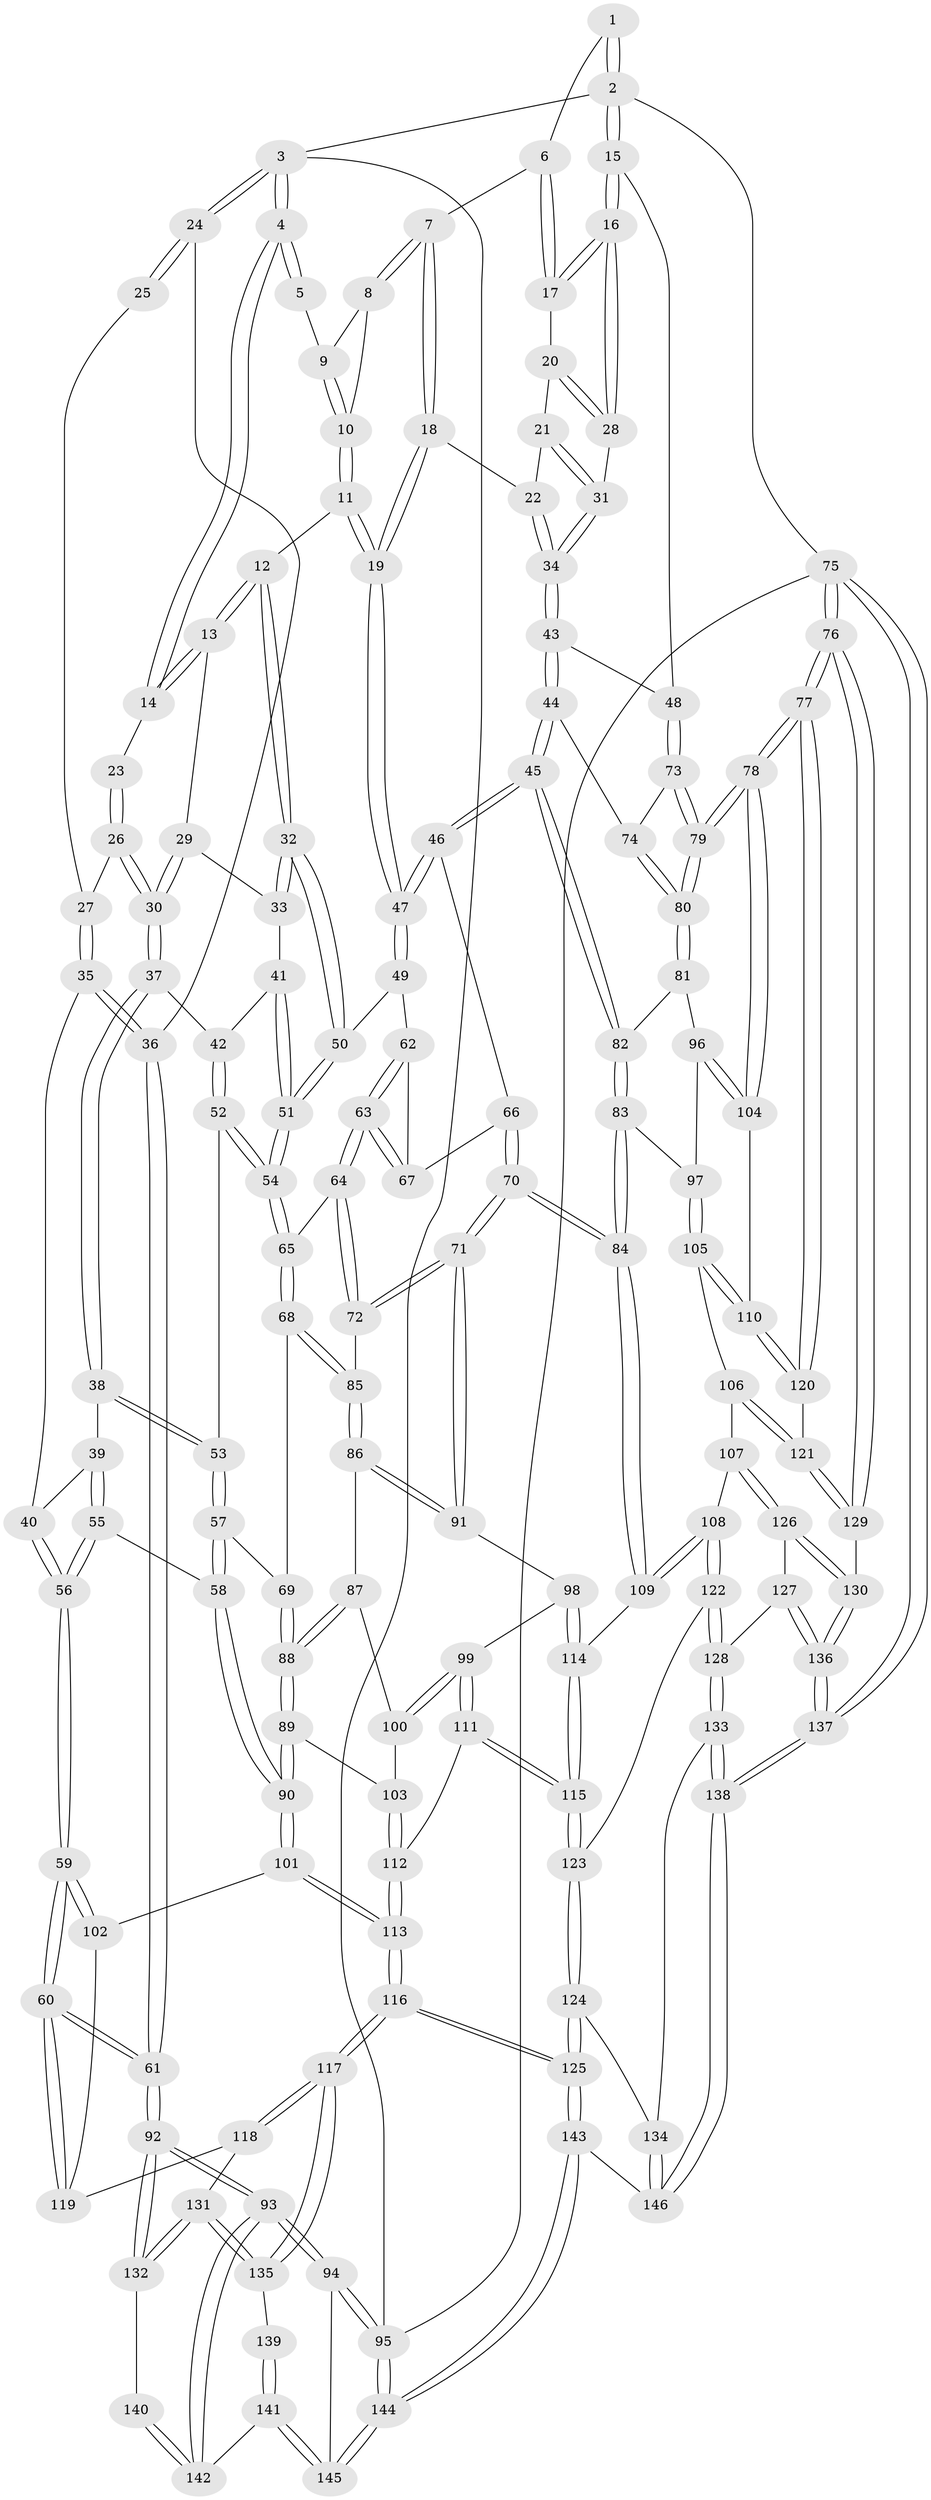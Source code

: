 // Generated by graph-tools (version 1.1) at 2025/51/03/09/25 03:51:03]
// undirected, 146 vertices, 362 edges
graph export_dot {
graph [start="1"]
  node [color=gray90,style=filled];
  1 [pos="+0.8438891609816621+0"];
  2 [pos="+1+0"];
  3 [pos="+0+0"];
  4 [pos="+0.37881160843085776+0"];
  5 [pos="+0.5063646338574325+0"];
  6 [pos="+0.8003510405284513+0"];
  7 [pos="+0.7551916926214193+0.04465564326585424"];
  8 [pos="+0.7340512530582557+0.04560931697051208"];
  9 [pos="+0.6141908213800481+0"];
  10 [pos="+0.6629569389837082+0.06643716920030927"];
  11 [pos="+0.6179266511952286+0.14956243639706363"];
  12 [pos="+0.5275826605832873+0.15590211720600466"];
  13 [pos="+0.38316098652816594+0"];
  14 [pos="+0.3787250141858205+0"];
  15 [pos="+1+0.05696511933381624"];
  16 [pos="+1+0.13498600422964915"];
  17 [pos="+0.8436954052852073+0.05551981663237525"];
  18 [pos="+0.7412689945518313+0.181611671934356"];
  19 [pos="+0.72739967502805+0.1954385173423326"];
  20 [pos="+0.8289836511761041+0.12231451909480782"];
  21 [pos="+0.8138514181034321+0.1476289259199485"];
  22 [pos="+0.7698954346308743+0.17491022110964702"];
  23 [pos="+0.11340823428449588+0.0728884660264841"];
  24 [pos="+0+0"];
  25 [pos="+0.018924682363783835+0.050925203056914475"];
  26 [pos="+0.14633582372268072+0.1761357908940687"];
  27 [pos="+0.047998737431330776+0.19678462652334522"];
  28 [pos="+0.9927229491077363+0.15165769090589115"];
  29 [pos="+0.3096978047529093+0.0740559047932089"];
  30 [pos="+0.1924714296739117+0.20364960874565072"];
  31 [pos="+0.9451259318276803+0.18417758687845592"];
  32 [pos="+0.4946584808037142+0.2681492589571567"];
  33 [pos="+0.3540820957913992+0.2175250568066372"];
  34 [pos="+0.9042233295175024+0.2274802190162648"];
  35 [pos="+0+0.27553886029842306"];
  36 [pos="+0+0.3085660053396744"];
  37 [pos="+0.19688803929771362+0.22352518213123787"];
  38 [pos="+0.13769895423570166+0.32349433681263257"];
  39 [pos="+0.12376096961877785+0.3274663504213253"];
  40 [pos="+0.06975982216044643+0.3190765812020538"];
  41 [pos="+0.30120187792825837+0.2560733157112084"];
  42 [pos="+0.2647286075428613+0.2645024840225495"];
  43 [pos="+0.8553554315267294+0.3365984753478184"];
  44 [pos="+0.8269833300939786+0.3889891955654646"];
  45 [pos="+0.7917996963716387+0.41298724457282043"];
  46 [pos="+0.7575592911927665+0.3863240781685225"];
  47 [pos="+0.7474173060412136+0.37629133380665175"];
  48 [pos="+1+0.10749329949757518"];
  49 [pos="+0.5513833778478274+0.3415909644274369"];
  50 [pos="+0.4981517961329475+0.30477002578225026"];
  51 [pos="+0.4229486760906938+0.36256230478675167"];
  52 [pos="+0.28926413371312926+0.38285735710197727"];
  53 [pos="+0.22284952409333572+0.40879960018518047"];
  54 [pos="+0.38260702436551386+0.4080591655977069"];
  55 [pos="+0.07120246000903474+0.541217910787845"];
  56 [pos="+0.018128084352231913+0.5636313248330111"];
  57 [pos="+0.18245045632881107+0.5100569117950634"];
  58 [pos="+0.1582197317652588+0.5277810684653919"];
  59 [pos="+0+0.6044967716744174"];
  60 [pos="+0+0.6177013945699142"];
  61 [pos="+0+0.6352531500817067"];
  62 [pos="+0.5471891005554687+0.407588747457416"];
  63 [pos="+0.5129873339560573+0.5045687940570373"];
  64 [pos="+0.5081444346416586+0.5117449301023995"];
  65 [pos="+0.38301272770693406+0.4138227925950695"];
  66 [pos="+0.5910904300172557+0.48752671259310654"];
  67 [pos="+0.5883980182117416+0.48588075067975517"];
  68 [pos="+0.35775966910148754+0.5139002429113201"];
  69 [pos="+0.28874099432545847+0.5266604067212068"];
  70 [pos="+0.6255557593645997+0.6605830532083266"];
  71 [pos="+0.5427821429459033+0.6199662329832075"];
  72 [pos="+0.5094654642453482+0.547762094903197"];
  73 [pos="+1+0.26288480833545"];
  74 [pos="+0.8807888895978786+0.38274311739889083"];
  75 [pos="+1+1"];
  76 [pos="+1+1"];
  77 [pos="+1+1"];
  78 [pos="+1+0.7533598575197366"];
  79 [pos="+1+0.5097750710807042"];
  80 [pos="+1+0.5101652115096527"];
  81 [pos="+1+0.5278878022068427"];
  82 [pos="+0.7979683650686152+0.45913348051994357"];
  83 [pos="+0.7784919448822482+0.5345961380226975"];
  84 [pos="+0.6273070831829717+0.6618056940914818"];
  85 [pos="+0.3636807870727291+0.5253544496353427"];
  86 [pos="+0.3684748666388587+0.5596307332825984"];
  87 [pos="+0.35372479223126724+0.6092208727897078"];
  88 [pos="+0.27737144185085194+0.6387318768735066"];
  89 [pos="+0.26734976460373855+0.6472247592387874"];
  90 [pos="+0.2509983954100732+0.6552596780154211"];
  91 [pos="+0.49409180467704156+0.629819264740821"];
  92 [pos="+0+0.7855965480715795"];
  93 [pos="+0+1"];
  94 [pos="+0+1"];
  95 [pos="+0+1"];
  96 [pos="+0.9430891996777385+0.6377247345020994"];
  97 [pos="+0.8396314116850475+0.6090878929826762"];
  98 [pos="+0.4335996522048437+0.6668884254917371"];
  99 [pos="+0.42173548773601016+0.6700121392754359"];
  100 [pos="+0.3746799825067485+0.6447589909860862"];
  101 [pos="+0.24723686671403566+0.6666407862497687"];
  102 [pos="+0.20673813653619835+0.6874424300050715"];
  103 [pos="+0.34413572483023663+0.6860631857947107"];
  104 [pos="+1+0.7262499931814667"];
  105 [pos="+0.8524505203946939+0.7279298642776112"];
  106 [pos="+0.7823360101342743+0.7631930201699185"];
  107 [pos="+0.7176094374664809+0.7528645729006633"];
  108 [pos="+0.6293151072510261+0.6708706556116019"];
  109 [pos="+0.6274356852222419+0.6653228401699297"];
  110 [pos="+0.9188760857457644+0.77007878019601"];
  111 [pos="+0.37989032423154867+0.7568915840231732"];
  112 [pos="+0.34577216048211157+0.7636669343390415"];
  113 [pos="+0.3069666474945215+0.787001938182278"];
  114 [pos="+0.47174261390788+0.7646719153892413"];
  115 [pos="+0.4528836663811172+0.7870377651340609"];
  116 [pos="+0.2642877242753794+0.8742281315660982"];
  117 [pos="+0.2557392313370792+0.8721614689280659"];
  118 [pos="+0.18680074950522182+0.8021966204619412"];
  119 [pos="+0.17083673682514203+0.7621840492950699"];
  120 [pos="+0.893133826214743+0.8612738015071151"];
  121 [pos="+0.8425866645310154+0.8969232629388969"];
  122 [pos="+0.5894715740607348+0.8282266185986323"];
  123 [pos="+0.46620617181552204+0.8386775362714561"];
  124 [pos="+0.4442530433532678+0.8906388395771917"];
  125 [pos="+0.28810502424241863+0.9096995124432505"];
  126 [pos="+0.7191009601499937+0.8166865466682802"];
  127 [pos="+0.6632550038925591+0.8937961310032325"];
  128 [pos="+0.6111145475152159+0.8924201521021646"];
  129 [pos="+0.8285600639697118+0.9185345629835843"];
  130 [pos="+0.8181292623342362+0.9276583807730835"];
  131 [pos="+0.01454373882797182+0.8211663900860822"];
  132 [pos="+0+0.8190503096777647"];
  133 [pos="+0.5913080915050385+0.9261209342869275"];
  134 [pos="+0.4902922696808587+0.9469049355181023"];
  135 [pos="+0.2174324192098197+0.8843772303930209"];
  136 [pos="+0.7890506268709783+0.9728269342017979"];
  137 [pos="+0.7492383052493313+1"];
  138 [pos="+0.7091810396990296+1"];
  139 [pos="+0.1851227676125648+0.9001738253739766"];
  140 [pos="+0.12036519728292919+0.8969112599514958"];
  141 [pos="+0.13479434033474985+0.9544568809506698"];
  142 [pos="+0.07415107206058533+0.9473625390168078"];
  143 [pos="+0.3009525539442781+1"];
  144 [pos="+0.22750029500221502+1"];
  145 [pos="+0.13483487773631805+0.9836047719017401"];
  146 [pos="+0.4263166415248419+1"];
  1 -- 2;
  1 -- 2;
  1 -- 6;
  2 -- 3;
  2 -- 15;
  2 -- 15;
  2 -- 75;
  3 -- 4;
  3 -- 4;
  3 -- 24;
  3 -- 24;
  3 -- 95;
  4 -- 5;
  4 -- 5;
  4 -- 14;
  4 -- 14;
  5 -- 9;
  6 -- 7;
  6 -- 17;
  6 -- 17;
  7 -- 8;
  7 -- 8;
  7 -- 18;
  7 -- 18;
  8 -- 9;
  8 -- 10;
  9 -- 10;
  9 -- 10;
  10 -- 11;
  10 -- 11;
  11 -- 12;
  11 -- 19;
  11 -- 19;
  12 -- 13;
  12 -- 13;
  12 -- 32;
  12 -- 32;
  13 -- 14;
  13 -- 14;
  13 -- 29;
  14 -- 23;
  15 -- 16;
  15 -- 16;
  15 -- 48;
  16 -- 17;
  16 -- 17;
  16 -- 28;
  16 -- 28;
  17 -- 20;
  18 -- 19;
  18 -- 19;
  18 -- 22;
  19 -- 47;
  19 -- 47;
  20 -- 21;
  20 -- 28;
  20 -- 28;
  21 -- 22;
  21 -- 31;
  21 -- 31;
  22 -- 34;
  22 -- 34;
  23 -- 26;
  23 -- 26;
  24 -- 25;
  24 -- 25;
  24 -- 36;
  25 -- 27;
  26 -- 27;
  26 -- 30;
  26 -- 30;
  27 -- 35;
  27 -- 35;
  28 -- 31;
  29 -- 30;
  29 -- 30;
  29 -- 33;
  30 -- 37;
  30 -- 37;
  31 -- 34;
  31 -- 34;
  32 -- 33;
  32 -- 33;
  32 -- 50;
  32 -- 50;
  33 -- 41;
  34 -- 43;
  34 -- 43;
  35 -- 36;
  35 -- 36;
  35 -- 40;
  36 -- 61;
  36 -- 61;
  37 -- 38;
  37 -- 38;
  37 -- 42;
  38 -- 39;
  38 -- 53;
  38 -- 53;
  39 -- 40;
  39 -- 55;
  39 -- 55;
  40 -- 56;
  40 -- 56;
  41 -- 42;
  41 -- 51;
  41 -- 51;
  42 -- 52;
  42 -- 52;
  43 -- 44;
  43 -- 44;
  43 -- 48;
  44 -- 45;
  44 -- 45;
  44 -- 74;
  45 -- 46;
  45 -- 46;
  45 -- 82;
  45 -- 82;
  46 -- 47;
  46 -- 47;
  46 -- 66;
  47 -- 49;
  47 -- 49;
  48 -- 73;
  48 -- 73;
  49 -- 50;
  49 -- 62;
  50 -- 51;
  50 -- 51;
  51 -- 54;
  51 -- 54;
  52 -- 53;
  52 -- 54;
  52 -- 54;
  53 -- 57;
  53 -- 57;
  54 -- 65;
  54 -- 65;
  55 -- 56;
  55 -- 56;
  55 -- 58;
  56 -- 59;
  56 -- 59;
  57 -- 58;
  57 -- 58;
  57 -- 69;
  58 -- 90;
  58 -- 90;
  59 -- 60;
  59 -- 60;
  59 -- 102;
  59 -- 102;
  60 -- 61;
  60 -- 61;
  60 -- 119;
  60 -- 119;
  61 -- 92;
  61 -- 92;
  62 -- 63;
  62 -- 63;
  62 -- 67;
  63 -- 64;
  63 -- 64;
  63 -- 67;
  63 -- 67;
  64 -- 65;
  64 -- 72;
  64 -- 72;
  65 -- 68;
  65 -- 68;
  66 -- 67;
  66 -- 70;
  66 -- 70;
  68 -- 69;
  68 -- 85;
  68 -- 85;
  69 -- 88;
  69 -- 88;
  70 -- 71;
  70 -- 71;
  70 -- 84;
  70 -- 84;
  71 -- 72;
  71 -- 72;
  71 -- 91;
  71 -- 91;
  72 -- 85;
  73 -- 74;
  73 -- 79;
  73 -- 79;
  74 -- 80;
  74 -- 80;
  75 -- 76;
  75 -- 76;
  75 -- 137;
  75 -- 137;
  75 -- 95;
  76 -- 77;
  76 -- 77;
  76 -- 129;
  76 -- 129;
  77 -- 78;
  77 -- 78;
  77 -- 120;
  77 -- 120;
  78 -- 79;
  78 -- 79;
  78 -- 104;
  78 -- 104;
  79 -- 80;
  79 -- 80;
  80 -- 81;
  80 -- 81;
  81 -- 82;
  81 -- 96;
  82 -- 83;
  82 -- 83;
  83 -- 84;
  83 -- 84;
  83 -- 97;
  84 -- 109;
  84 -- 109;
  85 -- 86;
  85 -- 86;
  86 -- 87;
  86 -- 91;
  86 -- 91;
  87 -- 88;
  87 -- 88;
  87 -- 100;
  88 -- 89;
  88 -- 89;
  89 -- 90;
  89 -- 90;
  89 -- 103;
  90 -- 101;
  90 -- 101;
  91 -- 98;
  92 -- 93;
  92 -- 93;
  92 -- 132;
  92 -- 132;
  93 -- 94;
  93 -- 94;
  93 -- 142;
  93 -- 142;
  94 -- 95;
  94 -- 95;
  94 -- 145;
  95 -- 144;
  95 -- 144;
  96 -- 97;
  96 -- 104;
  96 -- 104;
  97 -- 105;
  97 -- 105;
  98 -- 99;
  98 -- 114;
  98 -- 114;
  99 -- 100;
  99 -- 100;
  99 -- 111;
  99 -- 111;
  100 -- 103;
  101 -- 102;
  101 -- 113;
  101 -- 113;
  102 -- 119;
  103 -- 112;
  103 -- 112;
  104 -- 110;
  105 -- 106;
  105 -- 110;
  105 -- 110;
  106 -- 107;
  106 -- 121;
  106 -- 121;
  107 -- 108;
  107 -- 126;
  107 -- 126;
  108 -- 109;
  108 -- 109;
  108 -- 122;
  108 -- 122;
  109 -- 114;
  110 -- 120;
  110 -- 120;
  111 -- 112;
  111 -- 115;
  111 -- 115;
  112 -- 113;
  112 -- 113;
  113 -- 116;
  113 -- 116;
  114 -- 115;
  114 -- 115;
  115 -- 123;
  115 -- 123;
  116 -- 117;
  116 -- 117;
  116 -- 125;
  116 -- 125;
  117 -- 118;
  117 -- 118;
  117 -- 135;
  117 -- 135;
  118 -- 119;
  118 -- 131;
  120 -- 121;
  121 -- 129;
  121 -- 129;
  122 -- 123;
  122 -- 128;
  122 -- 128;
  123 -- 124;
  123 -- 124;
  124 -- 125;
  124 -- 125;
  124 -- 134;
  125 -- 143;
  125 -- 143;
  126 -- 127;
  126 -- 130;
  126 -- 130;
  127 -- 128;
  127 -- 136;
  127 -- 136;
  128 -- 133;
  128 -- 133;
  129 -- 130;
  130 -- 136;
  130 -- 136;
  131 -- 132;
  131 -- 132;
  131 -- 135;
  131 -- 135;
  132 -- 140;
  133 -- 134;
  133 -- 138;
  133 -- 138;
  134 -- 146;
  134 -- 146;
  135 -- 139;
  136 -- 137;
  136 -- 137;
  137 -- 138;
  137 -- 138;
  138 -- 146;
  138 -- 146;
  139 -- 141;
  139 -- 141;
  140 -- 142;
  140 -- 142;
  141 -- 142;
  141 -- 145;
  141 -- 145;
  143 -- 144;
  143 -- 144;
  143 -- 146;
  144 -- 145;
  144 -- 145;
}
